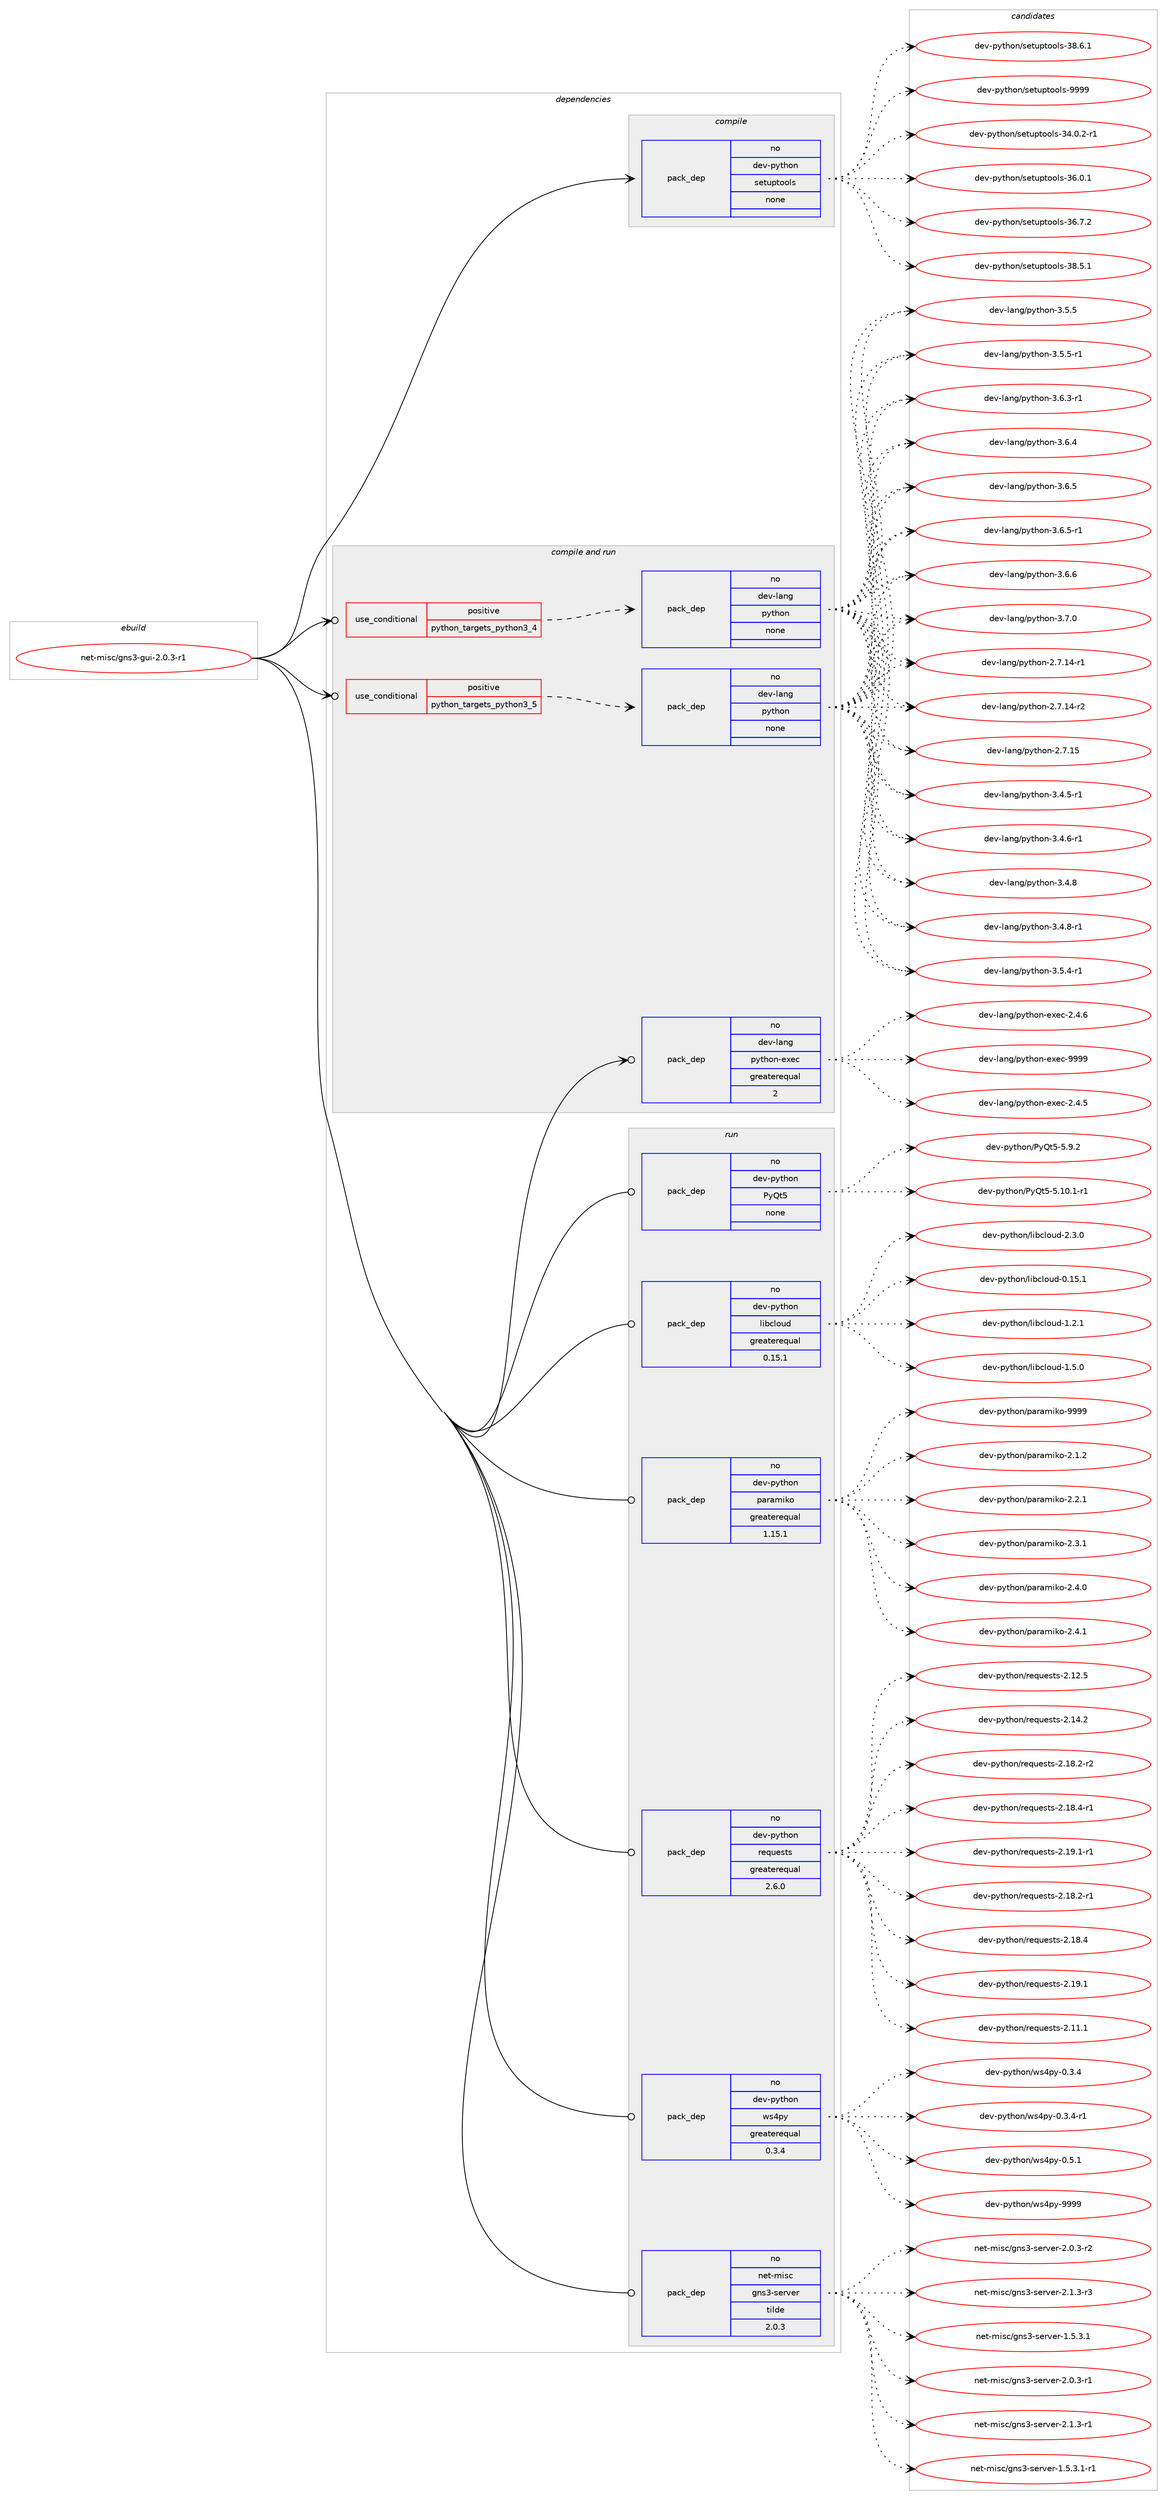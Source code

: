 digraph prolog {

# *************
# Graph options
# *************

newrank=true;
concentrate=true;
compound=true;
graph [rankdir=LR,fontname=Helvetica,fontsize=10,ranksep=1.5];#, ranksep=2.5, nodesep=0.2];
edge  [arrowhead=vee];
node  [fontname=Helvetica,fontsize=10];

# **********
# The ebuild
# **********

subgraph cluster_leftcol {
color=gray;
rank=same;
label=<<i>ebuild</i>>;
id [label="net-misc/gns3-gui-2.0.3-r1", color=red, width=4, href="../net-misc/gns3-gui-2.0.3-r1.svg"];
}

# ****************
# The dependencies
# ****************

subgraph cluster_midcol {
color=gray;
label=<<i>dependencies</i>>;
subgraph cluster_compile {
fillcolor="#eeeeee";
style=filled;
label=<<i>compile</i>>;
subgraph pack817 {
dependency1117 [label=<<TABLE BORDER="0" CELLBORDER="1" CELLSPACING="0" CELLPADDING="4" WIDTH="220"><TR><TD ROWSPAN="6" CELLPADDING="30">pack_dep</TD></TR><TR><TD WIDTH="110">no</TD></TR><TR><TD>dev-python</TD></TR><TR><TD>setuptools</TD></TR><TR><TD>none</TD></TR><TR><TD></TD></TR></TABLE>>, shape=none, color=blue];
}
id:e -> dependency1117:w [weight=20,style="solid",arrowhead="vee"];
}
subgraph cluster_compileandrun {
fillcolor="#eeeeee";
style=filled;
label=<<i>compile and run</i>>;
subgraph cond279 {
dependency1118 [label=<<TABLE BORDER="0" CELLBORDER="1" CELLSPACING="0" CELLPADDING="4"><TR><TD ROWSPAN="3" CELLPADDING="10">use_conditional</TD></TR><TR><TD>positive</TD></TR><TR><TD>python_targets_python3_4</TD></TR></TABLE>>, shape=none, color=red];
subgraph pack818 {
dependency1119 [label=<<TABLE BORDER="0" CELLBORDER="1" CELLSPACING="0" CELLPADDING="4" WIDTH="220"><TR><TD ROWSPAN="6" CELLPADDING="30">pack_dep</TD></TR><TR><TD WIDTH="110">no</TD></TR><TR><TD>dev-lang</TD></TR><TR><TD>python</TD></TR><TR><TD>none</TD></TR><TR><TD></TD></TR></TABLE>>, shape=none, color=blue];
}
dependency1118:e -> dependency1119:w [weight=20,style="dashed",arrowhead="vee"];
}
id:e -> dependency1118:w [weight=20,style="solid",arrowhead="odotvee"];
subgraph cond280 {
dependency1120 [label=<<TABLE BORDER="0" CELLBORDER="1" CELLSPACING="0" CELLPADDING="4"><TR><TD ROWSPAN="3" CELLPADDING="10">use_conditional</TD></TR><TR><TD>positive</TD></TR><TR><TD>python_targets_python3_5</TD></TR></TABLE>>, shape=none, color=red];
subgraph pack819 {
dependency1121 [label=<<TABLE BORDER="0" CELLBORDER="1" CELLSPACING="0" CELLPADDING="4" WIDTH="220"><TR><TD ROWSPAN="6" CELLPADDING="30">pack_dep</TD></TR><TR><TD WIDTH="110">no</TD></TR><TR><TD>dev-lang</TD></TR><TR><TD>python</TD></TR><TR><TD>none</TD></TR><TR><TD></TD></TR></TABLE>>, shape=none, color=blue];
}
dependency1120:e -> dependency1121:w [weight=20,style="dashed",arrowhead="vee"];
}
id:e -> dependency1120:w [weight=20,style="solid",arrowhead="odotvee"];
subgraph pack820 {
dependency1122 [label=<<TABLE BORDER="0" CELLBORDER="1" CELLSPACING="0" CELLPADDING="4" WIDTH="220"><TR><TD ROWSPAN="6" CELLPADDING="30">pack_dep</TD></TR><TR><TD WIDTH="110">no</TD></TR><TR><TD>dev-lang</TD></TR><TR><TD>python-exec</TD></TR><TR><TD>greaterequal</TD></TR><TR><TD>2</TD></TR></TABLE>>, shape=none, color=blue];
}
id:e -> dependency1122:w [weight=20,style="solid",arrowhead="odotvee"];
}
subgraph cluster_run {
fillcolor="#eeeeee";
style=filled;
label=<<i>run</i>>;
subgraph pack821 {
dependency1123 [label=<<TABLE BORDER="0" CELLBORDER="1" CELLSPACING="0" CELLPADDING="4" WIDTH="220"><TR><TD ROWSPAN="6" CELLPADDING="30">pack_dep</TD></TR><TR><TD WIDTH="110">no</TD></TR><TR><TD>dev-python</TD></TR><TR><TD>PyQt5</TD></TR><TR><TD>none</TD></TR><TR><TD></TD></TR></TABLE>>, shape=none, color=blue];
}
id:e -> dependency1123:w [weight=20,style="solid",arrowhead="odot"];
subgraph pack822 {
dependency1124 [label=<<TABLE BORDER="0" CELLBORDER="1" CELLSPACING="0" CELLPADDING="4" WIDTH="220"><TR><TD ROWSPAN="6" CELLPADDING="30">pack_dep</TD></TR><TR><TD WIDTH="110">no</TD></TR><TR><TD>dev-python</TD></TR><TR><TD>libcloud</TD></TR><TR><TD>greaterequal</TD></TR><TR><TD>0.15.1</TD></TR></TABLE>>, shape=none, color=blue];
}
id:e -> dependency1124:w [weight=20,style="solid",arrowhead="odot"];
subgraph pack823 {
dependency1125 [label=<<TABLE BORDER="0" CELLBORDER="1" CELLSPACING="0" CELLPADDING="4" WIDTH="220"><TR><TD ROWSPAN="6" CELLPADDING="30">pack_dep</TD></TR><TR><TD WIDTH="110">no</TD></TR><TR><TD>dev-python</TD></TR><TR><TD>paramiko</TD></TR><TR><TD>greaterequal</TD></TR><TR><TD>1.15.1</TD></TR></TABLE>>, shape=none, color=blue];
}
id:e -> dependency1125:w [weight=20,style="solid",arrowhead="odot"];
subgraph pack824 {
dependency1126 [label=<<TABLE BORDER="0" CELLBORDER="1" CELLSPACING="0" CELLPADDING="4" WIDTH="220"><TR><TD ROWSPAN="6" CELLPADDING="30">pack_dep</TD></TR><TR><TD WIDTH="110">no</TD></TR><TR><TD>dev-python</TD></TR><TR><TD>requests</TD></TR><TR><TD>greaterequal</TD></TR><TR><TD>2.6.0</TD></TR></TABLE>>, shape=none, color=blue];
}
id:e -> dependency1126:w [weight=20,style="solid",arrowhead="odot"];
subgraph pack825 {
dependency1127 [label=<<TABLE BORDER="0" CELLBORDER="1" CELLSPACING="0" CELLPADDING="4" WIDTH="220"><TR><TD ROWSPAN="6" CELLPADDING="30">pack_dep</TD></TR><TR><TD WIDTH="110">no</TD></TR><TR><TD>dev-python</TD></TR><TR><TD>ws4py</TD></TR><TR><TD>greaterequal</TD></TR><TR><TD>0.3.4</TD></TR></TABLE>>, shape=none, color=blue];
}
id:e -> dependency1127:w [weight=20,style="solid",arrowhead="odot"];
subgraph pack826 {
dependency1128 [label=<<TABLE BORDER="0" CELLBORDER="1" CELLSPACING="0" CELLPADDING="4" WIDTH="220"><TR><TD ROWSPAN="6" CELLPADDING="30">pack_dep</TD></TR><TR><TD WIDTH="110">no</TD></TR><TR><TD>net-misc</TD></TR><TR><TD>gns3-server</TD></TR><TR><TD>tilde</TD></TR><TR><TD>2.0.3</TD></TR></TABLE>>, shape=none, color=blue];
}
id:e -> dependency1128:w [weight=20,style="solid",arrowhead="odot"];
}
}

# **************
# The candidates
# **************

subgraph cluster_choices {
rank=same;
color=gray;
label=<<i>candidates</i>>;

subgraph choice817 {
color=black;
nodesep=1;
choice1001011184511212111610411111047115101116117112116111111108115455152464846504511449 [label="dev-python/setuptools-34.0.2-r1", color=red, width=4,href="../dev-python/setuptools-34.0.2-r1.svg"];
choice100101118451121211161041111104711510111611711211611111110811545515446484649 [label="dev-python/setuptools-36.0.1", color=red, width=4,href="../dev-python/setuptools-36.0.1.svg"];
choice100101118451121211161041111104711510111611711211611111110811545515446554650 [label="dev-python/setuptools-36.7.2", color=red, width=4,href="../dev-python/setuptools-36.7.2.svg"];
choice100101118451121211161041111104711510111611711211611111110811545515646534649 [label="dev-python/setuptools-38.5.1", color=red, width=4,href="../dev-python/setuptools-38.5.1.svg"];
choice100101118451121211161041111104711510111611711211611111110811545515646544649 [label="dev-python/setuptools-38.6.1", color=red, width=4,href="../dev-python/setuptools-38.6.1.svg"];
choice10010111845112121116104111110471151011161171121161111111081154557575757 [label="dev-python/setuptools-9999", color=red, width=4,href="../dev-python/setuptools-9999.svg"];
dependency1117:e -> choice1001011184511212111610411111047115101116117112116111111108115455152464846504511449:w [style=dotted,weight="100"];
dependency1117:e -> choice100101118451121211161041111104711510111611711211611111110811545515446484649:w [style=dotted,weight="100"];
dependency1117:e -> choice100101118451121211161041111104711510111611711211611111110811545515446554650:w [style=dotted,weight="100"];
dependency1117:e -> choice100101118451121211161041111104711510111611711211611111110811545515646534649:w [style=dotted,weight="100"];
dependency1117:e -> choice100101118451121211161041111104711510111611711211611111110811545515646544649:w [style=dotted,weight="100"];
dependency1117:e -> choice10010111845112121116104111110471151011161171121161111111081154557575757:w [style=dotted,weight="100"];
}
subgraph choice818 {
color=black;
nodesep=1;
choice100101118451089711010347112121116104111110455046554649524511449 [label="dev-lang/python-2.7.14-r1", color=red, width=4,href="../dev-lang/python-2.7.14-r1.svg"];
choice100101118451089711010347112121116104111110455046554649524511450 [label="dev-lang/python-2.7.14-r2", color=red, width=4,href="../dev-lang/python-2.7.14-r2.svg"];
choice10010111845108971101034711212111610411111045504655464953 [label="dev-lang/python-2.7.15", color=red, width=4,href="../dev-lang/python-2.7.15.svg"];
choice1001011184510897110103471121211161041111104551465246534511449 [label="dev-lang/python-3.4.5-r1", color=red, width=4,href="../dev-lang/python-3.4.5-r1.svg"];
choice1001011184510897110103471121211161041111104551465246544511449 [label="dev-lang/python-3.4.6-r1", color=red, width=4,href="../dev-lang/python-3.4.6-r1.svg"];
choice100101118451089711010347112121116104111110455146524656 [label="dev-lang/python-3.4.8", color=red, width=4,href="../dev-lang/python-3.4.8.svg"];
choice1001011184510897110103471121211161041111104551465246564511449 [label="dev-lang/python-3.4.8-r1", color=red, width=4,href="../dev-lang/python-3.4.8-r1.svg"];
choice1001011184510897110103471121211161041111104551465346524511449 [label="dev-lang/python-3.5.4-r1", color=red, width=4,href="../dev-lang/python-3.5.4-r1.svg"];
choice100101118451089711010347112121116104111110455146534653 [label="dev-lang/python-3.5.5", color=red, width=4,href="../dev-lang/python-3.5.5.svg"];
choice1001011184510897110103471121211161041111104551465346534511449 [label="dev-lang/python-3.5.5-r1", color=red, width=4,href="../dev-lang/python-3.5.5-r1.svg"];
choice1001011184510897110103471121211161041111104551465446514511449 [label="dev-lang/python-3.6.3-r1", color=red, width=4,href="../dev-lang/python-3.6.3-r1.svg"];
choice100101118451089711010347112121116104111110455146544652 [label="dev-lang/python-3.6.4", color=red, width=4,href="../dev-lang/python-3.6.4.svg"];
choice100101118451089711010347112121116104111110455146544653 [label="dev-lang/python-3.6.5", color=red, width=4,href="../dev-lang/python-3.6.5.svg"];
choice1001011184510897110103471121211161041111104551465446534511449 [label="dev-lang/python-3.6.5-r1", color=red, width=4,href="../dev-lang/python-3.6.5-r1.svg"];
choice100101118451089711010347112121116104111110455146544654 [label="dev-lang/python-3.6.6", color=red, width=4,href="../dev-lang/python-3.6.6.svg"];
choice100101118451089711010347112121116104111110455146554648 [label="dev-lang/python-3.7.0", color=red, width=4,href="../dev-lang/python-3.7.0.svg"];
dependency1119:e -> choice100101118451089711010347112121116104111110455046554649524511449:w [style=dotted,weight="100"];
dependency1119:e -> choice100101118451089711010347112121116104111110455046554649524511450:w [style=dotted,weight="100"];
dependency1119:e -> choice10010111845108971101034711212111610411111045504655464953:w [style=dotted,weight="100"];
dependency1119:e -> choice1001011184510897110103471121211161041111104551465246534511449:w [style=dotted,weight="100"];
dependency1119:e -> choice1001011184510897110103471121211161041111104551465246544511449:w [style=dotted,weight="100"];
dependency1119:e -> choice100101118451089711010347112121116104111110455146524656:w [style=dotted,weight="100"];
dependency1119:e -> choice1001011184510897110103471121211161041111104551465246564511449:w [style=dotted,weight="100"];
dependency1119:e -> choice1001011184510897110103471121211161041111104551465346524511449:w [style=dotted,weight="100"];
dependency1119:e -> choice100101118451089711010347112121116104111110455146534653:w [style=dotted,weight="100"];
dependency1119:e -> choice1001011184510897110103471121211161041111104551465346534511449:w [style=dotted,weight="100"];
dependency1119:e -> choice1001011184510897110103471121211161041111104551465446514511449:w [style=dotted,weight="100"];
dependency1119:e -> choice100101118451089711010347112121116104111110455146544652:w [style=dotted,weight="100"];
dependency1119:e -> choice100101118451089711010347112121116104111110455146544653:w [style=dotted,weight="100"];
dependency1119:e -> choice1001011184510897110103471121211161041111104551465446534511449:w [style=dotted,weight="100"];
dependency1119:e -> choice100101118451089711010347112121116104111110455146544654:w [style=dotted,weight="100"];
dependency1119:e -> choice100101118451089711010347112121116104111110455146554648:w [style=dotted,weight="100"];
}
subgraph choice819 {
color=black;
nodesep=1;
choice100101118451089711010347112121116104111110455046554649524511449 [label="dev-lang/python-2.7.14-r1", color=red, width=4,href="../dev-lang/python-2.7.14-r1.svg"];
choice100101118451089711010347112121116104111110455046554649524511450 [label="dev-lang/python-2.7.14-r2", color=red, width=4,href="../dev-lang/python-2.7.14-r2.svg"];
choice10010111845108971101034711212111610411111045504655464953 [label="dev-lang/python-2.7.15", color=red, width=4,href="../dev-lang/python-2.7.15.svg"];
choice1001011184510897110103471121211161041111104551465246534511449 [label="dev-lang/python-3.4.5-r1", color=red, width=4,href="../dev-lang/python-3.4.5-r1.svg"];
choice1001011184510897110103471121211161041111104551465246544511449 [label="dev-lang/python-3.4.6-r1", color=red, width=4,href="../dev-lang/python-3.4.6-r1.svg"];
choice100101118451089711010347112121116104111110455146524656 [label="dev-lang/python-3.4.8", color=red, width=4,href="../dev-lang/python-3.4.8.svg"];
choice1001011184510897110103471121211161041111104551465246564511449 [label="dev-lang/python-3.4.8-r1", color=red, width=4,href="../dev-lang/python-3.4.8-r1.svg"];
choice1001011184510897110103471121211161041111104551465346524511449 [label="dev-lang/python-3.5.4-r1", color=red, width=4,href="../dev-lang/python-3.5.4-r1.svg"];
choice100101118451089711010347112121116104111110455146534653 [label="dev-lang/python-3.5.5", color=red, width=4,href="../dev-lang/python-3.5.5.svg"];
choice1001011184510897110103471121211161041111104551465346534511449 [label="dev-lang/python-3.5.5-r1", color=red, width=4,href="../dev-lang/python-3.5.5-r1.svg"];
choice1001011184510897110103471121211161041111104551465446514511449 [label="dev-lang/python-3.6.3-r1", color=red, width=4,href="../dev-lang/python-3.6.3-r1.svg"];
choice100101118451089711010347112121116104111110455146544652 [label="dev-lang/python-3.6.4", color=red, width=4,href="../dev-lang/python-3.6.4.svg"];
choice100101118451089711010347112121116104111110455146544653 [label="dev-lang/python-3.6.5", color=red, width=4,href="../dev-lang/python-3.6.5.svg"];
choice1001011184510897110103471121211161041111104551465446534511449 [label="dev-lang/python-3.6.5-r1", color=red, width=4,href="../dev-lang/python-3.6.5-r1.svg"];
choice100101118451089711010347112121116104111110455146544654 [label="dev-lang/python-3.6.6", color=red, width=4,href="../dev-lang/python-3.6.6.svg"];
choice100101118451089711010347112121116104111110455146554648 [label="dev-lang/python-3.7.0", color=red, width=4,href="../dev-lang/python-3.7.0.svg"];
dependency1121:e -> choice100101118451089711010347112121116104111110455046554649524511449:w [style=dotted,weight="100"];
dependency1121:e -> choice100101118451089711010347112121116104111110455046554649524511450:w [style=dotted,weight="100"];
dependency1121:e -> choice10010111845108971101034711212111610411111045504655464953:w [style=dotted,weight="100"];
dependency1121:e -> choice1001011184510897110103471121211161041111104551465246534511449:w [style=dotted,weight="100"];
dependency1121:e -> choice1001011184510897110103471121211161041111104551465246544511449:w [style=dotted,weight="100"];
dependency1121:e -> choice100101118451089711010347112121116104111110455146524656:w [style=dotted,weight="100"];
dependency1121:e -> choice1001011184510897110103471121211161041111104551465246564511449:w [style=dotted,weight="100"];
dependency1121:e -> choice1001011184510897110103471121211161041111104551465346524511449:w [style=dotted,weight="100"];
dependency1121:e -> choice100101118451089711010347112121116104111110455146534653:w [style=dotted,weight="100"];
dependency1121:e -> choice1001011184510897110103471121211161041111104551465346534511449:w [style=dotted,weight="100"];
dependency1121:e -> choice1001011184510897110103471121211161041111104551465446514511449:w [style=dotted,weight="100"];
dependency1121:e -> choice100101118451089711010347112121116104111110455146544652:w [style=dotted,weight="100"];
dependency1121:e -> choice100101118451089711010347112121116104111110455146544653:w [style=dotted,weight="100"];
dependency1121:e -> choice1001011184510897110103471121211161041111104551465446534511449:w [style=dotted,weight="100"];
dependency1121:e -> choice100101118451089711010347112121116104111110455146544654:w [style=dotted,weight="100"];
dependency1121:e -> choice100101118451089711010347112121116104111110455146554648:w [style=dotted,weight="100"];
}
subgraph choice820 {
color=black;
nodesep=1;
choice1001011184510897110103471121211161041111104510112010199455046524653 [label="dev-lang/python-exec-2.4.5", color=red, width=4,href="../dev-lang/python-exec-2.4.5.svg"];
choice1001011184510897110103471121211161041111104510112010199455046524654 [label="dev-lang/python-exec-2.4.6", color=red, width=4,href="../dev-lang/python-exec-2.4.6.svg"];
choice10010111845108971101034711212111610411111045101120101994557575757 [label="dev-lang/python-exec-9999", color=red, width=4,href="../dev-lang/python-exec-9999.svg"];
dependency1122:e -> choice1001011184510897110103471121211161041111104510112010199455046524653:w [style=dotted,weight="100"];
dependency1122:e -> choice1001011184510897110103471121211161041111104510112010199455046524654:w [style=dotted,weight="100"];
dependency1122:e -> choice10010111845108971101034711212111610411111045101120101994557575757:w [style=dotted,weight="100"];
}
subgraph choice821 {
color=black;
nodesep=1;
choice1001011184511212111610411111047801218111653455346494846494511449 [label="dev-python/PyQt5-5.10.1-r1", color=red, width=4,href="../dev-python/PyQt5-5.10.1-r1.svg"];
choice1001011184511212111610411111047801218111653455346574650 [label="dev-python/PyQt5-5.9.2", color=red, width=4,href="../dev-python/PyQt5-5.9.2.svg"];
dependency1123:e -> choice1001011184511212111610411111047801218111653455346494846494511449:w [style=dotted,weight="100"];
dependency1123:e -> choice1001011184511212111610411111047801218111653455346574650:w [style=dotted,weight="100"];
}
subgraph choice822 {
color=black;
nodesep=1;
choice1001011184511212111610411111047108105989910811111710045484649534649 [label="dev-python/libcloud-0.15.1", color=red, width=4,href="../dev-python/libcloud-0.15.1.svg"];
choice10010111845112121116104111110471081059899108111117100454946504649 [label="dev-python/libcloud-1.2.1", color=red, width=4,href="../dev-python/libcloud-1.2.1.svg"];
choice10010111845112121116104111110471081059899108111117100454946534648 [label="dev-python/libcloud-1.5.0", color=red, width=4,href="../dev-python/libcloud-1.5.0.svg"];
choice10010111845112121116104111110471081059899108111117100455046514648 [label="dev-python/libcloud-2.3.0", color=red, width=4,href="../dev-python/libcloud-2.3.0.svg"];
dependency1124:e -> choice1001011184511212111610411111047108105989910811111710045484649534649:w [style=dotted,weight="100"];
dependency1124:e -> choice10010111845112121116104111110471081059899108111117100454946504649:w [style=dotted,weight="100"];
dependency1124:e -> choice10010111845112121116104111110471081059899108111117100454946534648:w [style=dotted,weight="100"];
dependency1124:e -> choice10010111845112121116104111110471081059899108111117100455046514648:w [style=dotted,weight="100"];
}
subgraph choice823 {
color=black;
nodesep=1;
choice10010111845112121116104111110471129711497109105107111455046494650 [label="dev-python/paramiko-2.1.2", color=red, width=4,href="../dev-python/paramiko-2.1.2.svg"];
choice10010111845112121116104111110471129711497109105107111455046504649 [label="dev-python/paramiko-2.2.1", color=red, width=4,href="../dev-python/paramiko-2.2.1.svg"];
choice10010111845112121116104111110471129711497109105107111455046514649 [label="dev-python/paramiko-2.3.1", color=red, width=4,href="../dev-python/paramiko-2.3.1.svg"];
choice10010111845112121116104111110471129711497109105107111455046524648 [label="dev-python/paramiko-2.4.0", color=red, width=4,href="../dev-python/paramiko-2.4.0.svg"];
choice10010111845112121116104111110471129711497109105107111455046524649 [label="dev-python/paramiko-2.4.1", color=red, width=4,href="../dev-python/paramiko-2.4.1.svg"];
choice100101118451121211161041111104711297114971091051071114557575757 [label="dev-python/paramiko-9999", color=red, width=4,href="../dev-python/paramiko-9999.svg"];
dependency1125:e -> choice10010111845112121116104111110471129711497109105107111455046494650:w [style=dotted,weight="100"];
dependency1125:e -> choice10010111845112121116104111110471129711497109105107111455046504649:w [style=dotted,weight="100"];
dependency1125:e -> choice10010111845112121116104111110471129711497109105107111455046514649:w [style=dotted,weight="100"];
dependency1125:e -> choice10010111845112121116104111110471129711497109105107111455046524648:w [style=dotted,weight="100"];
dependency1125:e -> choice10010111845112121116104111110471129711497109105107111455046524649:w [style=dotted,weight="100"];
dependency1125:e -> choice100101118451121211161041111104711297114971091051071114557575757:w [style=dotted,weight="100"];
}
subgraph choice824 {
color=black;
nodesep=1;
choice1001011184511212111610411111047114101113117101115116115455046495646504511449 [label="dev-python/requests-2.18.2-r1", color=red, width=4,href="../dev-python/requests-2.18.2-r1.svg"];
choice100101118451121211161041111104711410111311710111511611545504649564652 [label="dev-python/requests-2.18.4", color=red, width=4,href="../dev-python/requests-2.18.4.svg"];
choice100101118451121211161041111104711410111311710111511611545504649574649 [label="dev-python/requests-2.19.1", color=red, width=4,href="../dev-python/requests-2.19.1.svg"];
choice100101118451121211161041111104711410111311710111511611545504649494649 [label="dev-python/requests-2.11.1", color=red, width=4,href="../dev-python/requests-2.11.1.svg"];
choice100101118451121211161041111104711410111311710111511611545504649504653 [label="dev-python/requests-2.12.5", color=red, width=4,href="../dev-python/requests-2.12.5.svg"];
choice100101118451121211161041111104711410111311710111511611545504649524650 [label="dev-python/requests-2.14.2", color=red, width=4,href="../dev-python/requests-2.14.2.svg"];
choice1001011184511212111610411111047114101113117101115116115455046495646504511450 [label="dev-python/requests-2.18.2-r2", color=red, width=4,href="../dev-python/requests-2.18.2-r2.svg"];
choice1001011184511212111610411111047114101113117101115116115455046495646524511449 [label="dev-python/requests-2.18.4-r1", color=red, width=4,href="../dev-python/requests-2.18.4-r1.svg"];
choice1001011184511212111610411111047114101113117101115116115455046495746494511449 [label="dev-python/requests-2.19.1-r1", color=red, width=4,href="../dev-python/requests-2.19.1-r1.svg"];
dependency1126:e -> choice1001011184511212111610411111047114101113117101115116115455046495646504511449:w [style=dotted,weight="100"];
dependency1126:e -> choice100101118451121211161041111104711410111311710111511611545504649564652:w [style=dotted,weight="100"];
dependency1126:e -> choice100101118451121211161041111104711410111311710111511611545504649574649:w [style=dotted,weight="100"];
dependency1126:e -> choice100101118451121211161041111104711410111311710111511611545504649494649:w [style=dotted,weight="100"];
dependency1126:e -> choice100101118451121211161041111104711410111311710111511611545504649504653:w [style=dotted,weight="100"];
dependency1126:e -> choice100101118451121211161041111104711410111311710111511611545504649524650:w [style=dotted,weight="100"];
dependency1126:e -> choice1001011184511212111610411111047114101113117101115116115455046495646504511450:w [style=dotted,weight="100"];
dependency1126:e -> choice1001011184511212111610411111047114101113117101115116115455046495646524511449:w [style=dotted,weight="100"];
dependency1126:e -> choice1001011184511212111610411111047114101113117101115116115455046495746494511449:w [style=dotted,weight="100"];
}
subgraph choice825 {
color=black;
nodesep=1;
choice100101118451121211161041111104711911552112121454846514652 [label="dev-python/ws4py-0.3.4", color=red, width=4,href="../dev-python/ws4py-0.3.4.svg"];
choice1001011184511212111610411111047119115521121214548465146524511449 [label="dev-python/ws4py-0.3.4-r1", color=red, width=4,href="../dev-python/ws4py-0.3.4-r1.svg"];
choice100101118451121211161041111104711911552112121454846534649 [label="dev-python/ws4py-0.5.1", color=red, width=4,href="../dev-python/ws4py-0.5.1.svg"];
choice1001011184511212111610411111047119115521121214557575757 [label="dev-python/ws4py-9999", color=red, width=4,href="../dev-python/ws4py-9999.svg"];
dependency1127:e -> choice100101118451121211161041111104711911552112121454846514652:w [style=dotted,weight="100"];
dependency1127:e -> choice1001011184511212111610411111047119115521121214548465146524511449:w [style=dotted,weight="100"];
dependency1127:e -> choice100101118451121211161041111104711911552112121454846534649:w [style=dotted,weight="100"];
dependency1127:e -> choice1001011184511212111610411111047119115521121214557575757:w [style=dotted,weight="100"];
}
subgraph choice826 {
color=black;
nodesep=1;
choice11010111645109105115994710311011551451151011141181011144549465346514649 [label="net-misc/gns3-server-1.5.3.1", color=red, width=4,href="../net-misc/gns3-server-1.5.3.1.svg"];
choice11010111645109105115994710311011551451151011141181011144550464846514511449 [label="net-misc/gns3-server-2.0.3-r1", color=red, width=4,href="../net-misc/gns3-server-2.0.3-r1.svg"];
choice11010111645109105115994710311011551451151011141181011144550464946514511449 [label="net-misc/gns3-server-2.1.3-r1", color=red, width=4,href="../net-misc/gns3-server-2.1.3-r1.svg"];
choice110101116451091051159947103110115514511510111411810111445494653465146494511449 [label="net-misc/gns3-server-1.5.3.1-r1", color=red, width=4,href="../net-misc/gns3-server-1.5.3.1-r1.svg"];
choice11010111645109105115994710311011551451151011141181011144550464846514511450 [label="net-misc/gns3-server-2.0.3-r2", color=red, width=4,href="../net-misc/gns3-server-2.0.3-r2.svg"];
choice11010111645109105115994710311011551451151011141181011144550464946514511451 [label="net-misc/gns3-server-2.1.3-r3", color=red, width=4,href="../net-misc/gns3-server-2.1.3-r3.svg"];
dependency1128:e -> choice11010111645109105115994710311011551451151011141181011144549465346514649:w [style=dotted,weight="100"];
dependency1128:e -> choice11010111645109105115994710311011551451151011141181011144550464846514511449:w [style=dotted,weight="100"];
dependency1128:e -> choice11010111645109105115994710311011551451151011141181011144550464946514511449:w [style=dotted,weight="100"];
dependency1128:e -> choice110101116451091051159947103110115514511510111411810111445494653465146494511449:w [style=dotted,weight="100"];
dependency1128:e -> choice11010111645109105115994710311011551451151011141181011144550464846514511450:w [style=dotted,weight="100"];
dependency1128:e -> choice11010111645109105115994710311011551451151011141181011144550464946514511451:w [style=dotted,weight="100"];
}
}

}
